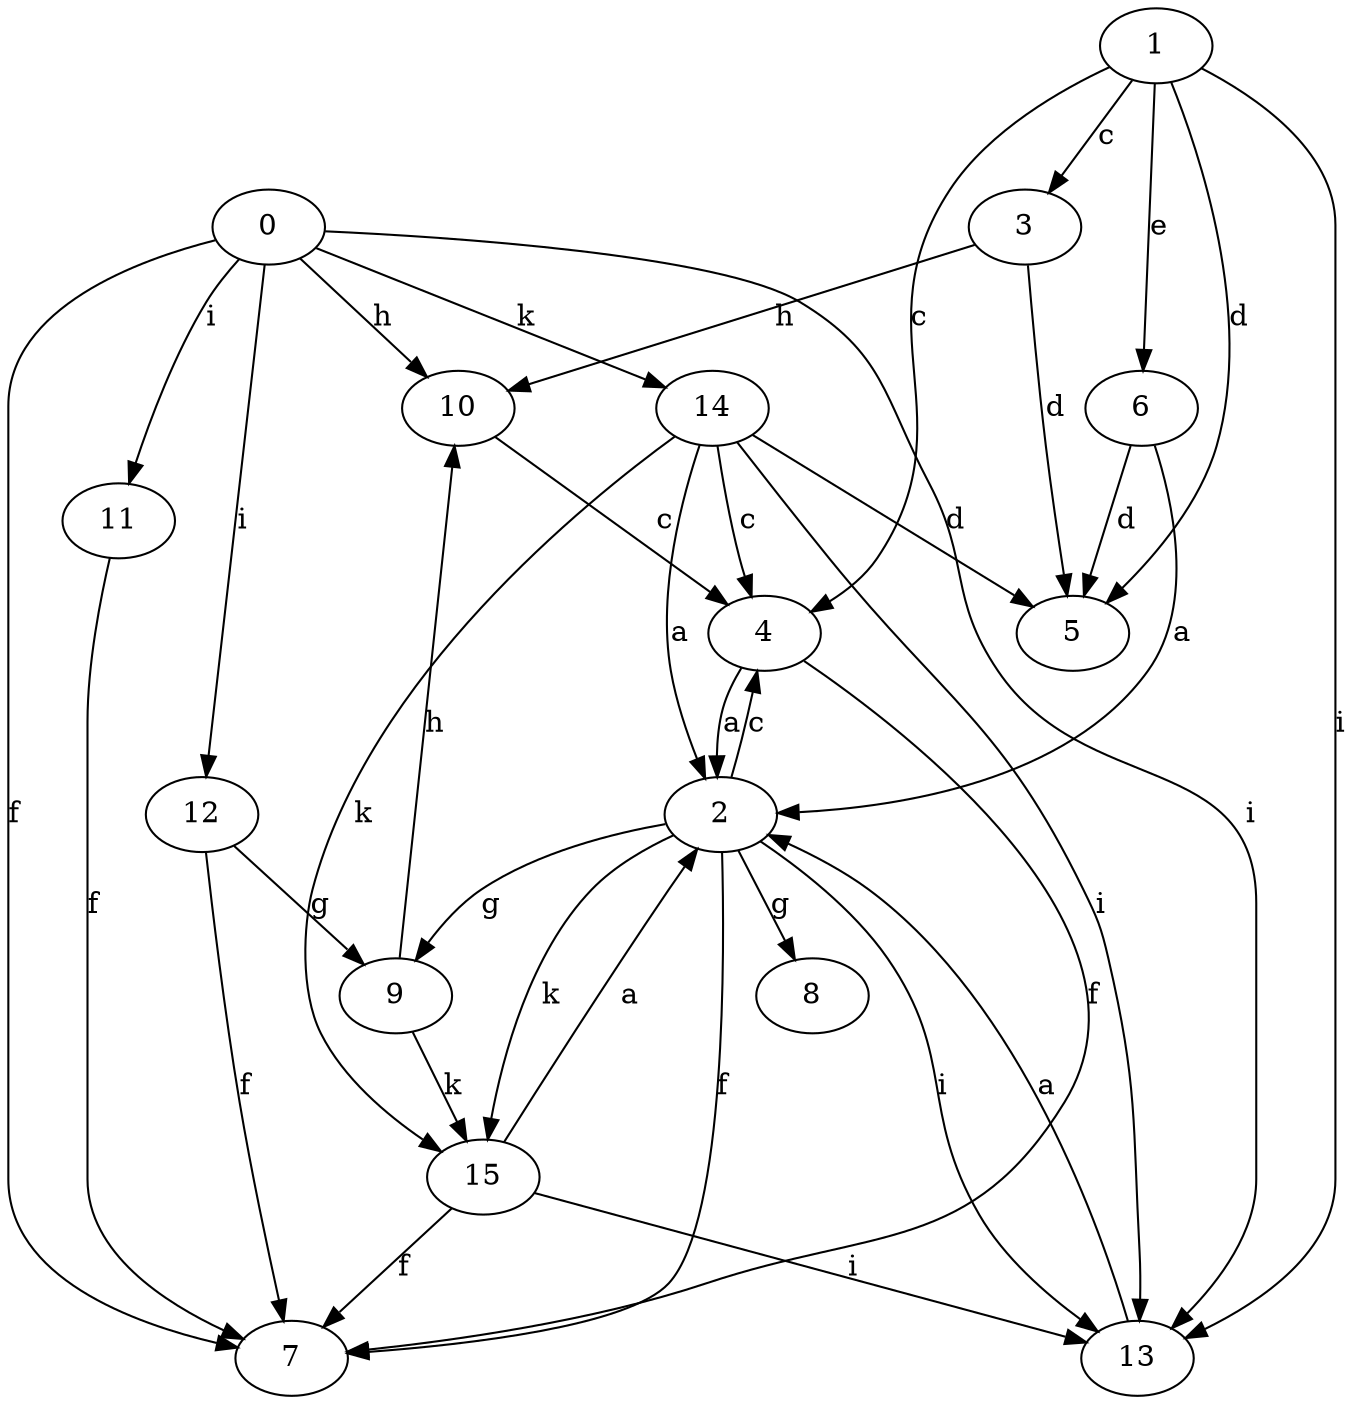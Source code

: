 strict digraph  {
0;
1;
2;
3;
4;
5;
6;
7;
8;
9;
10;
11;
12;
13;
14;
15;
0 -> 7  [label=f];
0 -> 10  [label=h];
0 -> 11  [label=i];
0 -> 12  [label=i];
0 -> 13  [label=i];
0 -> 14  [label=k];
1 -> 3  [label=c];
1 -> 4  [label=c];
1 -> 5  [label=d];
1 -> 6  [label=e];
1 -> 13  [label=i];
2 -> 4  [label=c];
2 -> 7  [label=f];
2 -> 8  [label=g];
2 -> 9  [label=g];
2 -> 13  [label=i];
2 -> 15  [label=k];
3 -> 5  [label=d];
3 -> 10  [label=h];
4 -> 2  [label=a];
4 -> 7  [label=f];
6 -> 2  [label=a];
6 -> 5  [label=d];
9 -> 10  [label=h];
9 -> 15  [label=k];
10 -> 4  [label=c];
11 -> 7  [label=f];
12 -> 7  [label=f];
12 -> 9  [label=g];
13 -> 2  [label=a];
14 -> 2  [label=a];
14 -> 4  [label=c];
14 -> 5  [label=d];
14 -> 13  [label=i];
14 -> 15  [label=k];
15 -> 2  [label=a];
15 -> 7  [label=f];
15 -> 13  [label=i];
}
